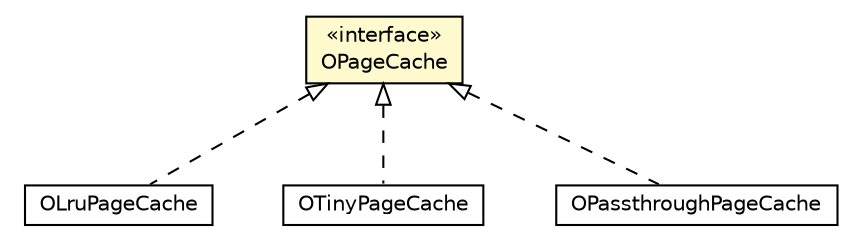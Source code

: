 #!/usr/local/bin/dot
#
# Class diagram 
# Generated by UMLGraph version R5_6-24-gf6e263 (http://www.umlgraph.org/)
#

digraph G {
	edge [fontname="Helvetica",fontsize=10,labelfontname="Helvetica",labelfontsize=10];
	node [fontname="Helvetica",fontsize=10,shape=plaintext];
	nodesep=0.25;
	ranksep=0.5;
	// com.orientechnologies.orient.core.storage.cache.pages.OLruPageCache
	c2734458 [label=<<table title="com.orientechnologies.orient.core.storage.cache.pages.OLruPageCache" border="0" cellborder="1" cellspacing="0" cellpadding="2" port="p" href="./OLruPageCache.html">
		<tr><td><table border="0" cellspacing="0" cellpadding="1">
<tr><td align="center" balign="center"> OLruPageCache </td></tr>
		</table></td></tr>
		</table>>, URL="./OLruPageCache.html", fontname="Helvetica", fontcolor="black", fontsize=10.0];
	// com.orientechnologies.orient.core.storage.cache.pages.OPageCache
	c2734459 [label=<<table title="com.orientechnologies.orient.core.storage.cache.pages.OPageCache" border="0" cellborder="1" cellspacing="0" cellpadding="2" port="p" bgcolor="lemonChiffon" href="./OPageCache.html">
		<tr><td><table border="0" cellspacing="0" cellpadding="1">
<tr><td align="center" balign="center"> &#171;interface&#187; </td></tr>
<tr><td align="center" balign="center"> OPageCache </td></tr>
		</table></td></tr>
		</table>>, URL="./OPageCache.html", fontname="Helvetica", fontcolor="black", fontsize=10.0];
	// com.orientechnologies.orient.core.storage.cache.pages.OTinyPageCache
	c2734460 [label=<<table title="com.orientechnologies.orient.core.storage.cache.pages.OTinyPageCache" border="0" cellborder="1" cellspacing="0" cellpadding="2" port="p" href="./OTinyPageCache.html">
		<tr><td><table border="0" cellspacing="0" cellpadding="1">
<tr><td align="center" balign="center"> OTinyPageCache </td></tr>
		</table></td></tr>
		</table>>, URL="./OTinyPageCache.html", fontname="Helvetica", fontcolor="black", fontsize=10.0];
	// com.orientechnologies.orient.core.storage.cache.pages.OPassthroughPageCache
	c2734461 [label=<<table title="com.orientechnologies.orient.core.storage.cache.pages.OPassthroughPageCache" border="0" cellborder="1" cellspacing="0" cellpadding="2" port="p" href="./OPassthroughPageCache.html">
		<tr><td><table border="0" cellspacing="0" cellpadding="1">
<tr><td align="center" balign="center"> OPassthroughPageCache </td></tr>
		</table></td></tr>
		</table>>, URL="./OPassthroughPageCache.html", fontname="Helvetica", fontcolor="black", fontsize=10.0];
	//com.orientechnologies.orient.core.storage.cache.pages.OLruPageCache implements com.orientechnologies.orient.core.storage.cache.pages.OPageCache
	c2734459:p -> c2734458:p [dir=back,arrowtail=empty,style=dashed];
	//com.orientechnologies.orient.core.storage.cache.pages.OTinyPageCache implements com.orientechnologies.orient.core.storage.cache.pages.OPageCache
	c2734459:p -> c2734460:p [dir=back,arrowtail=empty,style=dashed];
	//com.orientechnologies.orient.core.storage.cache.pages.OPassthroughPageCache implements com.orientechnologies.orient.core.storage.cache.pages.OPageCache
	c2734459:p -> c2734461:p [dir=back,arrowtail=empty,style=dashed];
}

